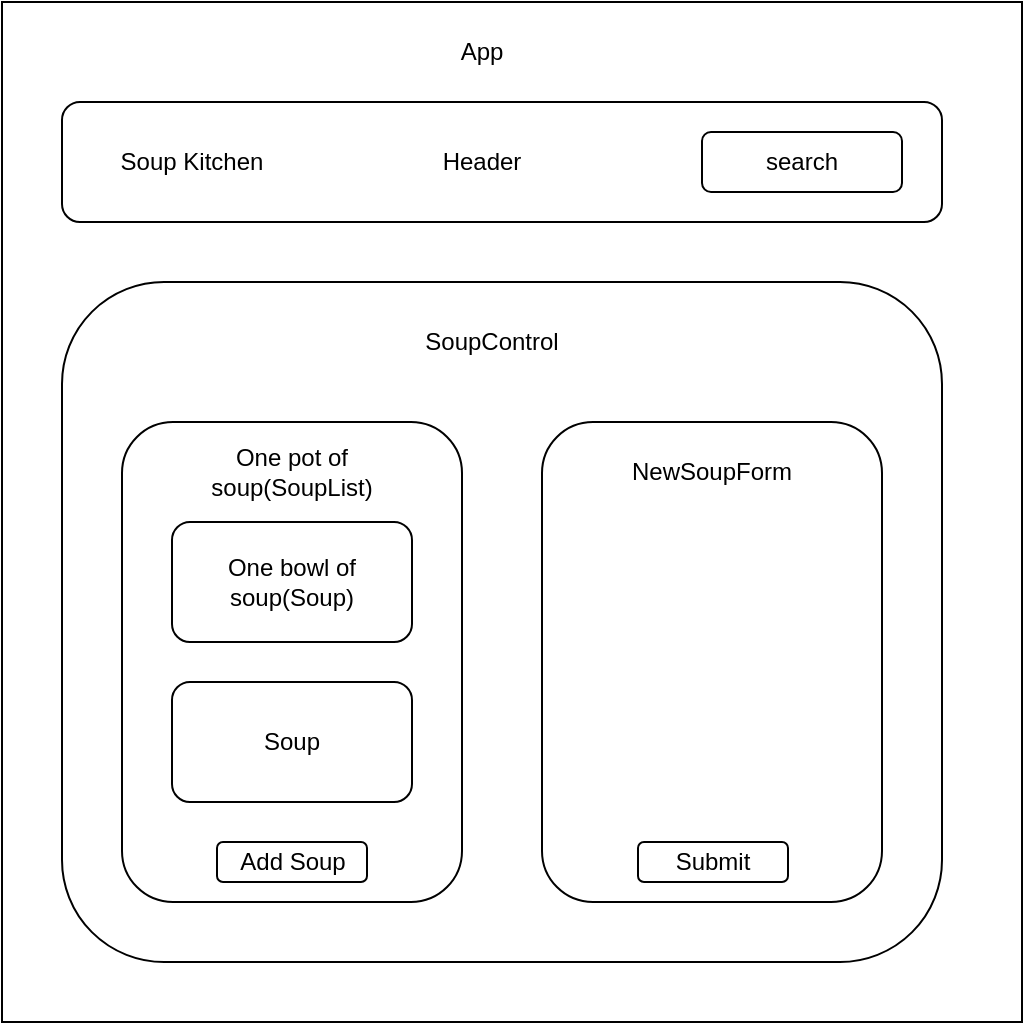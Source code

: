 <mxfile>
    <diagram id="cE5APuZCjZPeSIfeGxjd" name="Page-1">
        <mxGraphModel dx="950" dy="822" grid="1" gridSize="10" guides="1" tooltips="1" connect="1" arrows="1" fold="1" page="1" pageScale="1" pageWidth="850" pageHeight="1100" math="0" shadow="0">
            <root>
                <mxCell id="0"/>
                <mxCell id="1" parent="0"/>
                <mxCell id="3" value="" style="whiteSpace=wrap;html=1;aspect=fixed;" vertex="1" parent="1">
                    <mxGeometry x="70" y="40" width="510" height="510" as="geometry"/>
                </mxCell>
                <mxCell id="4" value="" style="rounded=1;whiteSpace=wrap;html=1;" vertex="1" parent="1">
                    <mxGeometry x="100" y="90" width="440" height="60" as="geometry"/>
                </mxCell>
                <mxCell id="5" value="" style="rounded=1;whiteSpace=wrap;html=1;" vertex="1" parent="1">
                    <mxGeometry x="100" y="180" width="440" height="340" as="geometry"/>
                </mxCell>
                <mxCell id="6" value="Header" style="text;html=1;strokeColor=none;fillColor=none;align=center;verticalAlign=middle;whiteSpace=wrap;rounded=0;" vertex="1" parent="1">
                    <mxGeometry x="280" y="100" width="60" height="40" as="geometry"/>
                </mxCell>
                <mxCell id="7" value="App" style="text;html=1;strokeColor=none;fillColor=none;align=center;verticalAlign=middle;whiteSpace=wrap;rounded=0;" vertex="1" parent="1">
                    <mxGeometry x="280" y="50" width="60" height="30" as="geometry"/>
                </mxCell>
                <mxCell id="8" value="search" style="rounded=1;whiteSpace=wrap;html=1;" vertex="1" parent="1">
                    <mxGeometry x="420" y="105" width="100" height="30" as="geometry"/>
                </mxCell>
                <mxCell id="9" value="Soup Kitchen" style="text;html=1;strokeColor=none;fillColor=none;align=center;verticalAlign=middle;whiteSpace=wrap;rounded=0;" vertex="1" parent="1">
                    <mxGeometry x="120" y="105" width="90" height="30" as="geometry"/>
                </mxCell>
                <mxCell id="11" value="SoupControl" style="text;html=1;strokeColor=none;fillColor=none;align=center;verticalAlign=middle;whiteSpace=wrap;rounded=0;" vertex="1" parent="1">
                    <mxGeometry x="250" y="190" width="130" height="40" as="geometry"/>
                </mxCell>
                <mxCell id="12" value="" style="rounded=1;whiteSpace=wrap;html=1;" vertex="1" parent="1">
                    <mxGeometry x="130" y="250" width="170" height="240" as="geometry"/>
                </mxCell>
                <mxCell id="15" value="One bowl of soup(Soup)" style="rounded=1;whiteSpace=wrap;html=1;" vertex="1" parent="1">
                    <mxGeometry x="155" y="300" width="120" height="60" as="geometry"/>
                </mxCell>
                <mxCell id="16" value="Soup" style="rounded=1;whiteSpace=wrap;html=1;" vertex="1" parent="1">
                    <mxGeometry x="155" y="380" width="120" height="60" as="geometry"/>
                </mxCell>
                <mxCell id="17" value="Add Soup" style="rounded=1;whiteSpace=wrap;html=1;" vertex="1" parent="1">
                    <mxGeometry x="177.5" y="460" width="75" height="20" as="geometry"/>
                </mxCell>
                <mxCell id="18" value="" style="rounded=1;whiteSpace=wrap;html=1;" vertex="1" parent="1">
                    <mxGeometry x="340" y="250" width="170" height="240" as="geometry"/>
                </mxCell>
                <mxCell id="19" value="NewSoupForm" style="text;html=1;strokeColor=none;fillColor=none;align=center;verticalAlign=middle;whiteSpace=wrap;rounded=0;" vertex="1" parent="1">
                    <mxGeometry x="385" y="255" width="80" height="40" as="geometry"/>
                </mxCell>
                <mxCell id="20" value="Submit" style="rounded=1;whiteSpace=wrap;html=1;" vertex="1" parent="1">
                    <mxGeometry x="388" y="460" width="75" height="20" as="geometry"/>
                </mxCell>
                <mxCell id="22" value="One pot of soup(SoupList)" style="text;html=1;strokeColor=none;fillColor=none;align=center;verticalAlign=middle;whiteSpace=wrap;rounded=0;" vertex="1" parent="1">
                    <mxGeometry x="154" y="260" width="122" height="30" as="geometry"/>
                </mxCell>
            </root>
        </mxGraphModel>
    </diagram>
</mxfile>